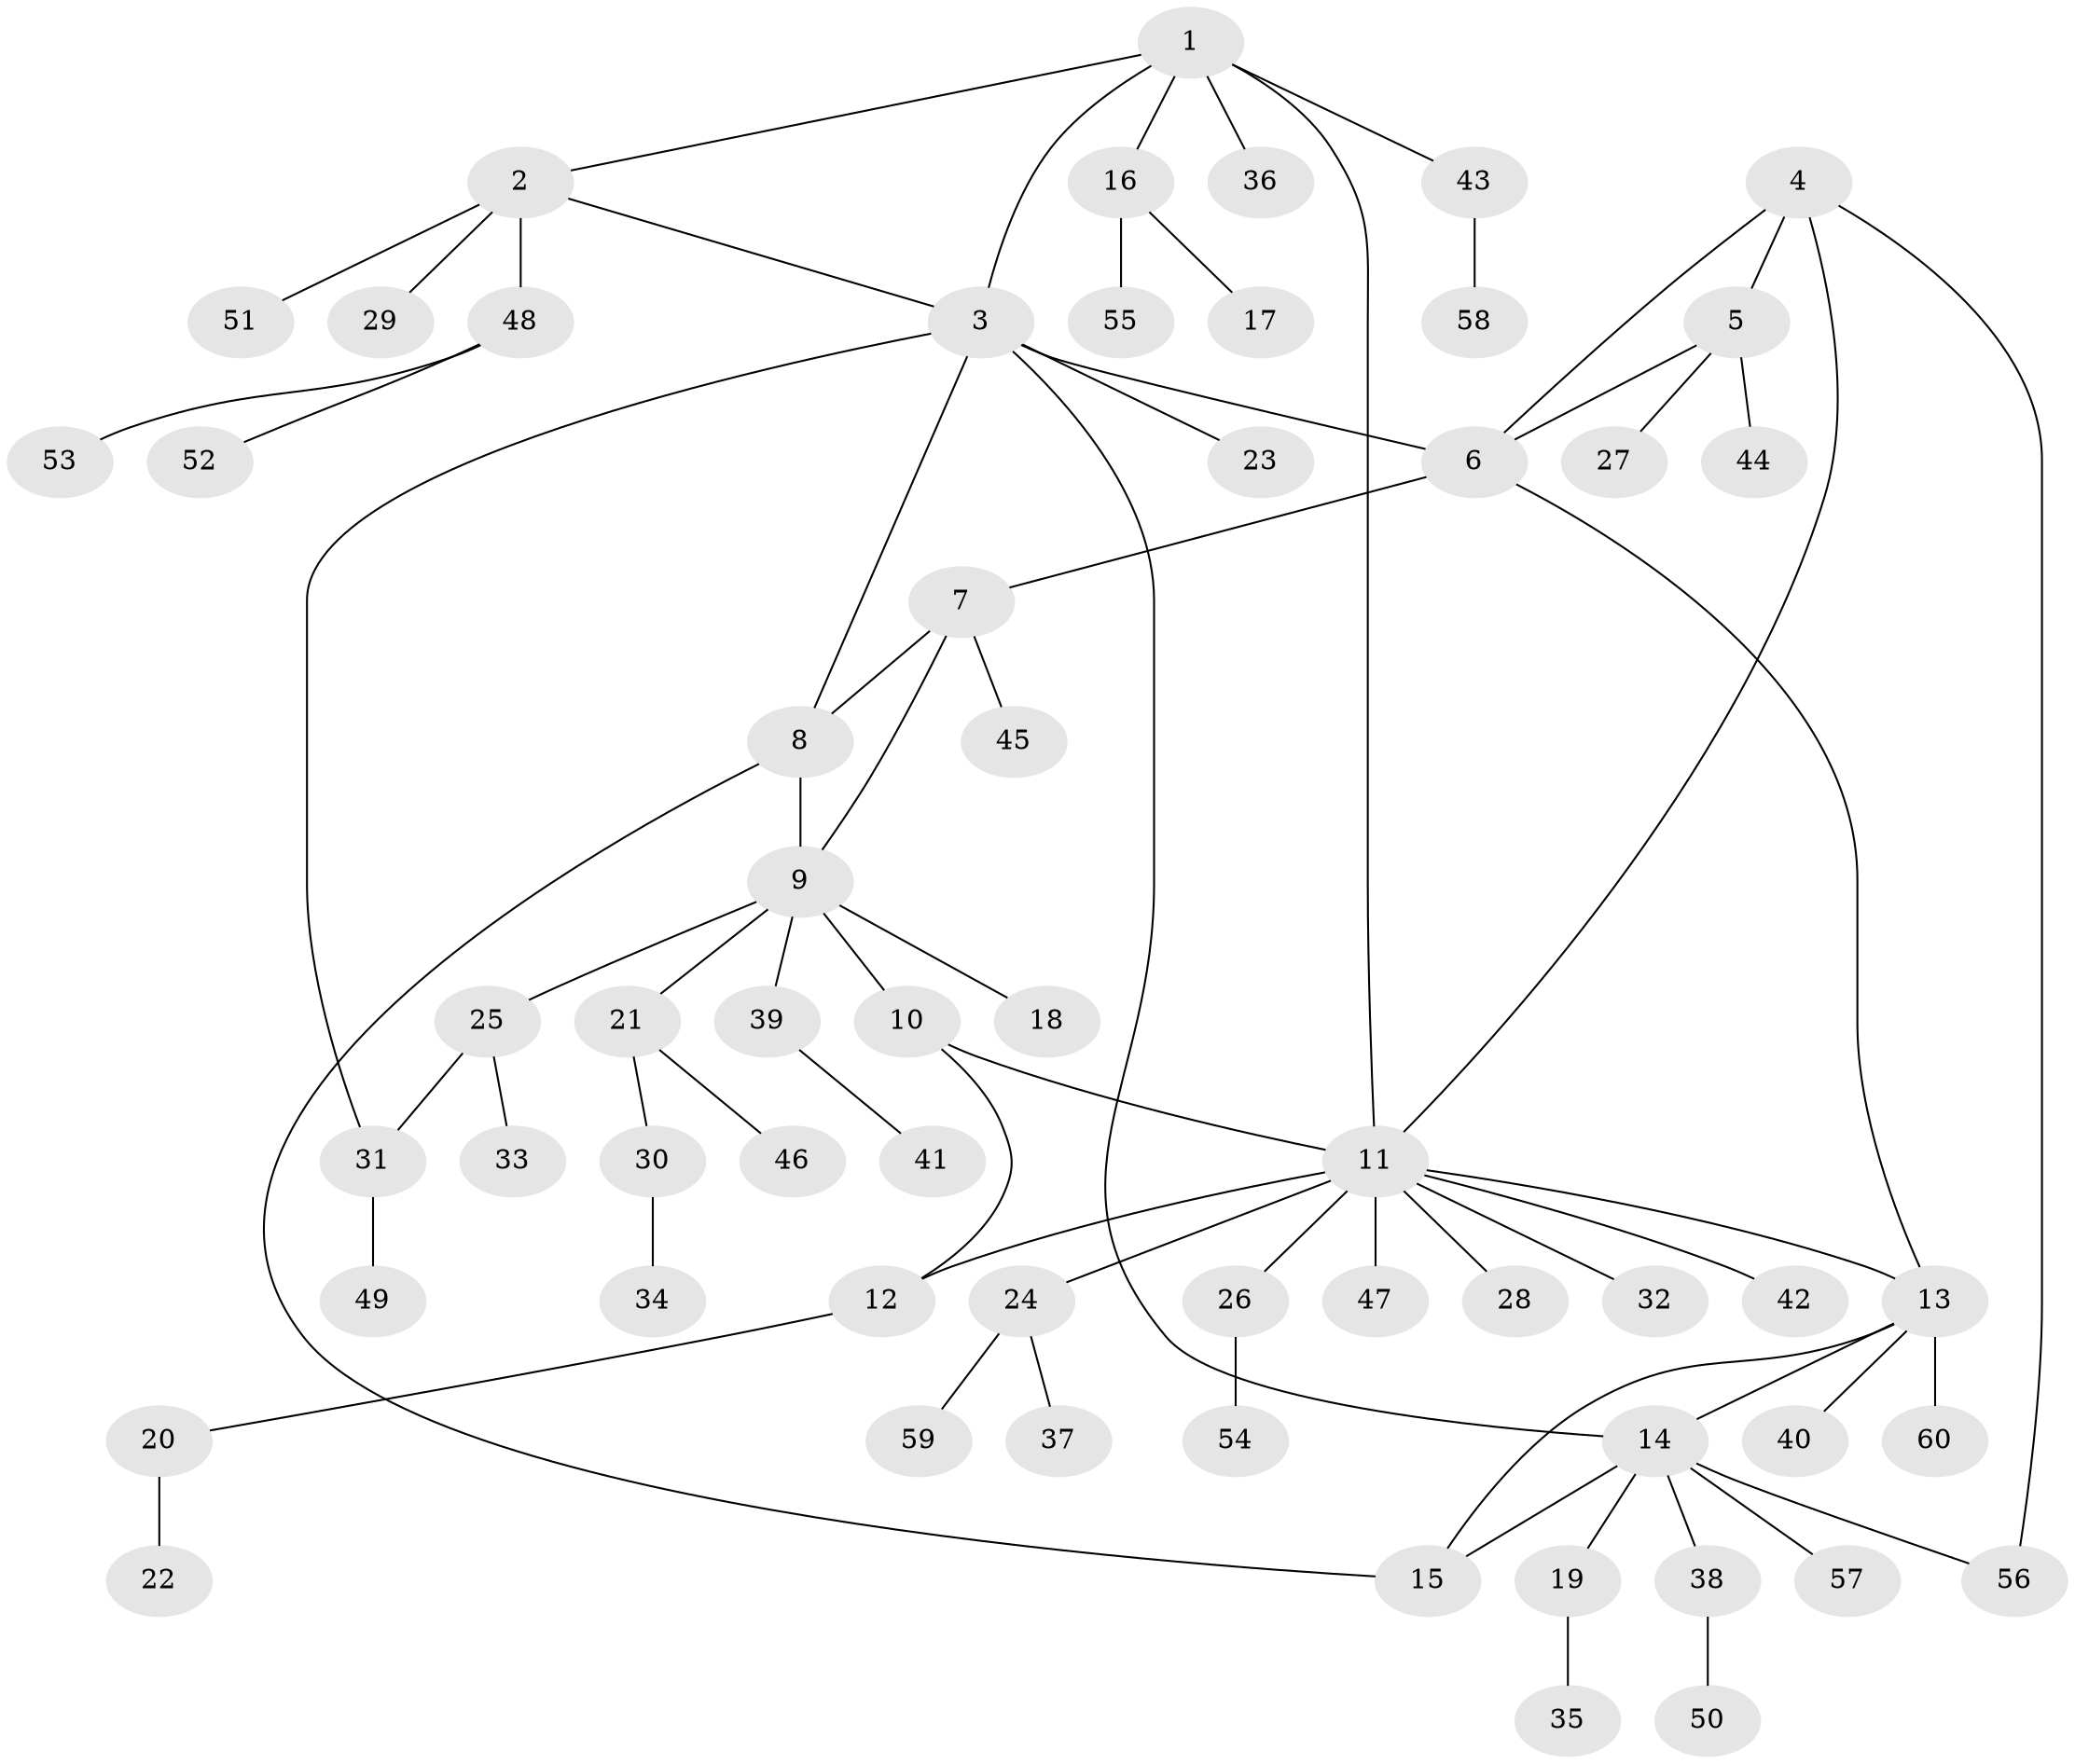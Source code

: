 // coarse degree distribution, {5: 0.15789473684210525, 3: 0.15789473684210525, 8: 0.05263157894736842, 1: 0.5263157894736842, 4: 0.05263157894736842, 2: 0.05263157894736842}
// Generated by graph-tools (version 1.1) at 2025/52/03/04/25 22:52:37]
// undirected, 60 vertices, 72 edges
graph export_dot {
  node [color=gray90,style=filled];
  1;
  2;
  3;
  4;
  5;
  6;
  7;
  8;
  9;
  10;
  11;
  12;
  13;
  14;
  15;
  16;
  17;
  18;
  19;
  20;
  21;
  22;
  23;
  24;
  25;
  26;
  27;
  28;
  29;
  30;
  31;
  32;
  33;
  34;
  35;
  36;
  37;
  38;
  39;
  40;
  41;
  42;
  43;
  44;
  45;
  46;
  47;
  48;
  49;
  50;
  51;
  52;
  53;
  54;
  55;
  56;
  57;
  58;
  59;
  60;
  1 -- 2;
  1 -- 3;
  1 -- 11;
  1 -- 16;
  1 -- 36;
  1 -- 43;
  2 -- 3;
  2 -- 29;
  2 -- 48;
  2 -- 51;
  3 -- 6;
  3 -- 8;
  3 -- 14;
  3 -- 23;
  3 -- 31;
  4 -- 5;
  4 -- 6;
  4 -- 11;
  4 -- 56;
  5 -- 6;
  5 -- 27;
  5 -- 44;
  6 -- 7;
  6 -- 13;
  7 -- 8;
  7 -- 9;
  7 -- 45;
  8 -- 9;
  8 -- 15;
  9 -- 10;
  9 -- 18;
  9 -- 21;
  9 -- 25;
  9 -- 39;
  10 -- 11;
  10 -- 12;
  11 -- 12;
  11 -- 13;
  11 -- 24;
  11 -- 26;
  11 -- 28;
  11 -- 32;
  11 -- 42;
  11 -- 47;
  12 -- 20;
  13 -- 14;
  13 -- 15;
  13 -- 40;
  13 -- 60;
  14 -- 15;
  14 -- 19;
  14 -- 38;
  14 -- 56;
  14 -- 57;
  16 -- 17;
  16 -- 55;
  19 -- 35;
  20 -- 22;
  21 -- 30;
  21 -- 46;
  24 -- 37;
  24 -- 59;
  25 -- 31;
  25 -- 33;
  26 -- 54;
  30 -- 34;
  31 -- 49;
  38 -- 50;
  39 -- 41;
  43 -- 58;
  48 -- 52;
  48 -- 53;
}
